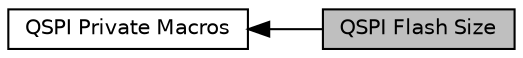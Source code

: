 digraph "QSPI Flash Size"
{
  edge [fontname="Helvetica",fontsize="10",labelfontname="Helvetica",labelfontsize="10"];
  node [fontname="Helvetica",fontsize="10",shape=record];
  rankdir=LR;
  Node0 [label="QSPI Flash Size",height=0.2,width=0.4,color="black", fillcolor="grey75", style="filled", fontcolor="black"];
  Node1 [label="QSPI Private Macros",height=0.2,width=0.4,color="black", fillcolor="white", style="filled",URL="$group___q_s_p_i___private___macros.html"];
  Node1->Node0 [shape=plaintext, dir="back", style="solid"];
}
